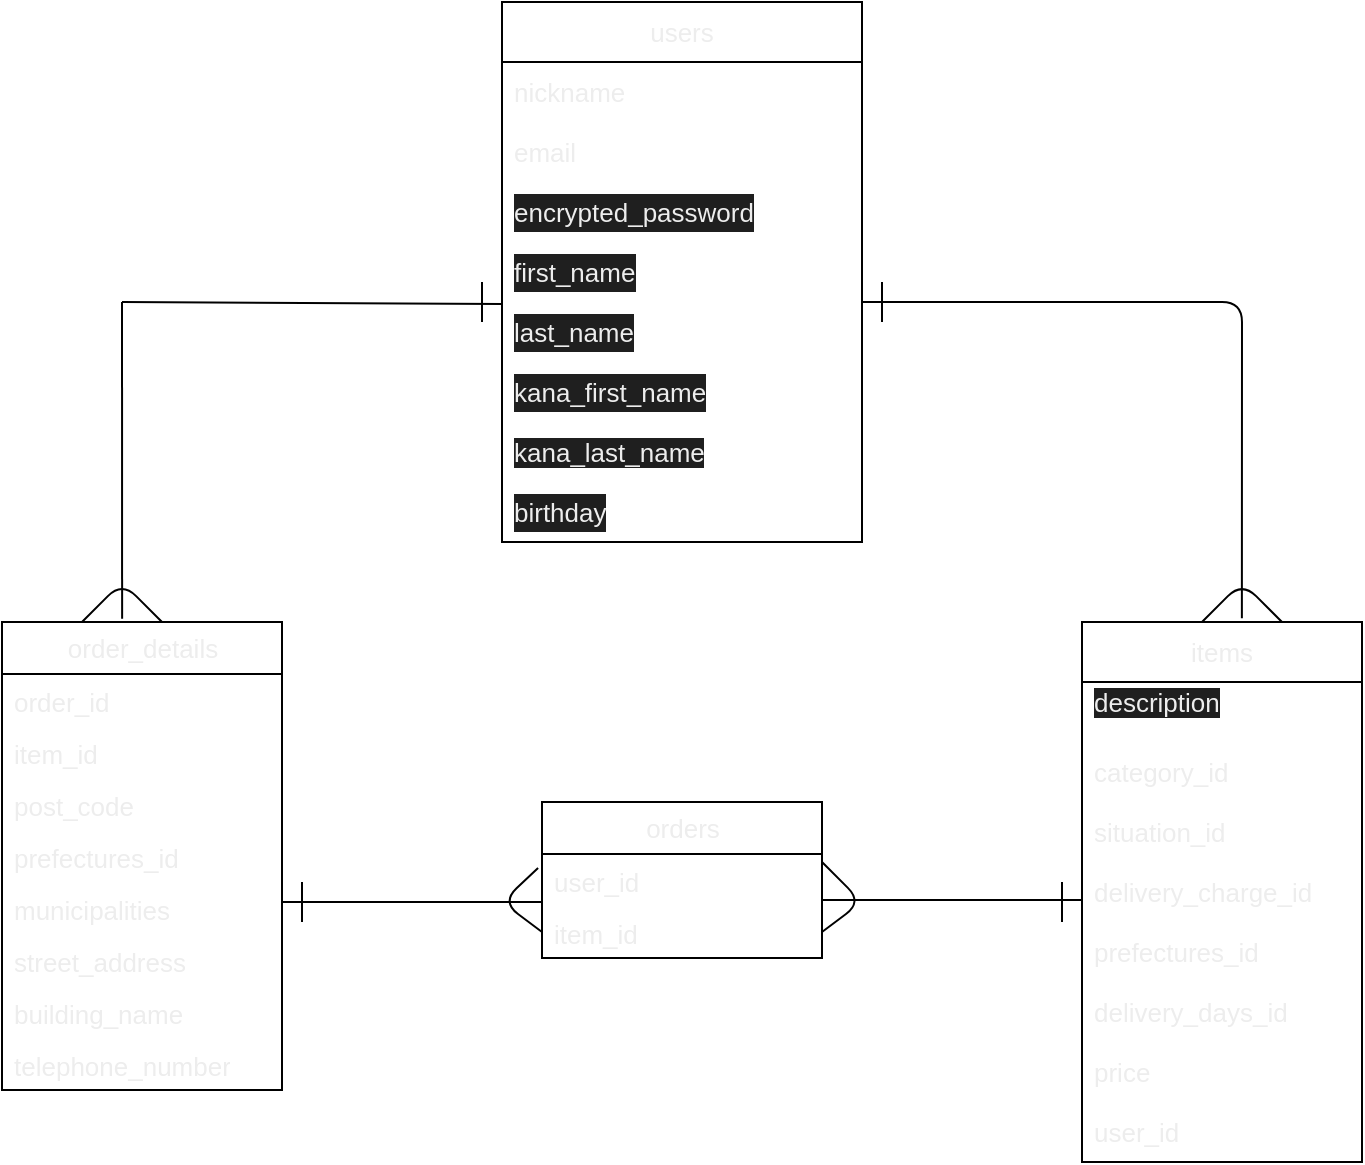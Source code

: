<mxfile>
    <diagram id="LlOyeznCLNi_PlWkwtLr" name="ページ1">
        <mxGraphModel dx="752" dy="787" grid="1" gridSize="10" guides="1" tooltips="1" connect="1" arrows="1" fold="1" page="1" pageScale="1" pageWidth="827" pageHeight="1169" math="0" shadow="0">
            <root>
                <mxCell id="0"/>
                <mxCell id="1" parent="0"/>
                <mxCell id="2" value="items" style="swimlane;fontStyle=0;childLayout=stackLayout;horizontal=1;startSize=30;horizontalStack=0;resizeParent=1;resizeParentMax=0;resizeLast=0;collapsible=1;marginBottom=0;whiteSpace=wrap;html=1;fontFamily=Helvetica;fontColor=#ededed;fontSize=13;" parent="1" vertex="1">
                    <mxGeometry x="600" y="320" width="140" height="270" as="geometry"/>
                </mxCell>
                <mxCell id="5" value="&lt;span style=&quot;background-color: rgb(31, 31, 31); font-size: 13px;&quot;&gt;description&lt;/span&gt;&lt;br style=&quot;font-size: 13px;&quot;&gt;&lt;br style=&quot;font-size: 13px;&quot;&gt;" style="text;strokeColor=none;fillColor=none;align=left;verticalAlign=middle;spacingLeft=4;spacingRight=4;overflow=hidden;points=[[0,0.5],[1,0.5]];portConstraint=eastwest;rotatable=0;whiteSpace=wrap;html=1;fontFamily=Helvetica;fontColor=#ededed;fontSize=13;" parent="2" vertex="1">
                    <mxGeometry y="30" width="140" height="30" as="geometry"/>
                </mxCell>
                <mxCell id="37" value="category_id" style="text;strokeColor=none;fillColor=none;align=left;verticalAlign=middle;spacingLeft=4;spacingRight=4;overflow=hidden;points=[[0,0.5],[1,0.5]];portConstraint=eastwest;rotatable=0;whiteSpace=wrap;html=1;fontFamily=Helvetica;fontColor=#ededed;fontSize=13;" parent="2" vertex="1">
                    <mxGeometry y="60" width="140" height="30" as="geometry"/>
                </mxCell>
                <mxCell id="36" value="situation_id" style="text;strokeColor=none;fillColor=none;align=left;verticalAlign=middle;spacingLeft=4;spacingRight=4;overflow=hidden;points=[[0,0.5],[1,0.5]];portConstraint=eastwest;rotatable=0;whiteSpace=wrap;html=1;fontFamily=Helvetica;fontColor=#ededed;fontSize=13;" parent="2" vertex="1">
                    <mxGeometry y="90" width="140" height="30" as="geometry"/>
                </mxCell>
                <mxCell id="35" value="delivery_charge_id" style="text;strokeColor=none;fillColor=none;align=left;verticalAlign=middle;spacingLeft=4;spacingRight=4;overflow=hidden;points=[[0,0.5],[1,0.5]];portConstraint=eastwest;rotatable=0;whiteSpace=wrap;html=1;fontFamily=Helvetica;fontColor=#ededed;fontSize=13;" parent="2" vertex="1">
                    <mxGeometry y="120" width="140" height="30" as="geometry"/>
                </mxCell>
                <mxCell id="34" value="prefectures_id" style="text;strokeColor=none;fillColor=none;align=left;verticalAlign=middle;spacingLeft=4;spacingRight=4;overflow=hidden;points=[[0,0.5],[1,0.5]];portConstraint=eastwest;rotatable=0;whiteSpace=wrap;html=1;fontFamily=Helvetica;fontColor=#ededed;fontSize=13;" parent="2" vertex="1">
                    <mxGeometry y="150" width="140" height="30" as="geometry"/>
                </mxCell>
                <mxCell id="43" value="delivery_days_id" style="text;strokeColor=none;fillColor=none;align=left;verticalAlign=middle;spacingLeft=4;spacingRight=4;overflow=hidden;points=[[0,0.5],[1,0.5]];portConstraint=eastwest;rotatable=0;whiteSpace=wrap;html=1;fontFamily=Helvetica;fontColor=#ededed;fontSize=13;" parent="2" vertex="1">
                    <mxGeometry y="180" width="140" height="30" as="geometry"/>
                </mxCell>
                <mxCell id="42" value="price" style="text;strokeColor=none;fillColor=none;align=left;verticalAlign=middle;spacingLeft=4;spacingRight=4;overflow=hidden;points=[[0,0.5],[1,0.5]];portConstraint=eastwest;rotatable=0;whiteSpace=wrap;html=1;fontFamily=Helvetica;fontColor=#ededed;fontSize=13;" parent="2" vertex="1">
                    <mxGeometry y="210" width="140" height="30" as="geometry"/>
                </mxCell>
                <mxCell id="41" value="user_id" style="text;strokeColor=none;fillColor=none;align=left;verticalAlign=middle;spacingLeft=4;spacingRight=4;overflow=hidden;points=[[0,0.5],[1,0.5]];portConstraint=eastwest;rotatable=0;whiteSpace=wrap;html=1;fontFamily=Helvetica;fontColor=#ededed;fontSize=13;" parent="2" vertex="1">
                    <mxGeometry y="240" width="140" height="30" as="geometry"/>
                </mxCell>
                <mxCell id="10" value="users" style="swimlane;fontStyle=0;childLayout=stackLayout;horizontal=1;startSize=30;horizontalStack=0;resizeParent=1;resizeParentMax=0;resizeLast=0;collapsible=1;marginBottom=0;whiteSpace=wrap;html=1;fontFamily=Helvetica;fontColor=#ededed;fontSize=13;" parent="1" vertex="1">
                    <mxGeometry x="310" y="10" width="180" height="270" as="geometry"/>
                </mxCell>
                <mxCell id="11" value="nickname" style="text;strokeColor=none;fillColor=none;align=left;verticalAlign=middle;spacingLeft=4;spacingRight=4;overflow=hidden;points=[[0,0.5],[1,0.5]];portConstraint=eastwest;rotatable=0;whiteSpace=wrap;html=1;fontFamily=Helvetica;fontColor=#ededed;fontSize=13;" parent="10" vertex="1">
                    <mxGeometry y="30" width="180" height="30" as="geometry"/>
                </mxCell>
                <mxCell id="12" value="&lt;span style=&quot;background-color: initial; font-size: 13px;&quot;&gt;email&lt;/span&gt;" style="text;strokeColor=none;fillColor=none;align=left;verticalAlign=middle;spacingLeft=4;spacingRight=4;overflow=hidden;points=[[0,0.5],[1,0.5]];portConstraint=eastwest;rotatable=0;whiteSpace=wrap;html=1;fontFamily=Helvetica;fontColor=#ededed;fontSize=13;" parent="10" vertex="1">
                    <mxGeometry y="60" width="180" height="30" as="geometry"/>
                </mxCell>
                <mxCell id="13" value="&lt;div style=&quot;background-color: rgb(31, 31, 31); font-size: 13px; line-height: 19px;&quot;&gt;encrypted_password&lt;/div&gt;" style="text;strokeColor=none;fillColor=none;align=left;verticalAlign=middle;spacingLeft=4;spacingRight=4;overflow=hidden;points=[[0,0.5],[1,0.5]];portConstraint=eastwest;rotatable=0;whiteSpace=wrap;html=1;fontFamily=Helvetica;fontColor=#ededed;fontSize=13;" parent="10" vertex="1">
                    <mxGeometry y="90" width="180" height="30" as="geometry"/>
                </mxCell>
                <mxCell id="22" value="&lt;div style=&quot;background-color: rgb(31, 31, 31); font-size: 13px; line-height: 19px;&quot;&gt;first_name&lt;/div&gt;" style="text;strokeColor=none;fillColor=none;align=left;verticalAlign=middle;spacingLeft=4;spacingRight=4;overflow=hidden;points=[[0,0.5],[1,0.5]];portConstraint=eastwest;rotatable=0;whiteSpace=wrap;html=1;fontFamily=Helvetica;fontColor=#ededed;fontSize=13;" parent="10" vertex="1">
                    <mxGeometry y="120" width="180" height="30" as="geometry"/>
                </mxCell>
                <mxCell id="23" value="&lt;div style=&quot;background-color: rgb(31, 31, 31); font-size: 13px; line-height: 19px;&quot;&gt;last_name&lt;/div&gt;" style="text;strokeColor=none;fillColor=none;align=left;verticalAlign=middle;spacingLeft=4;spacingRight=4;overflow=hidden;points=[[0,0.5],[1,0.5]];portConstraint=eastwest;rotatable=0;whiteSpace=wrap;html=1;fontFamily=Helvetica;fontColor=#ededed;fontSize=13;" parent="10" vertex="1">
                    <mxGeometry y="150" width="180" height="30" as="geometry"/>
                </mxCell>
                <mxCell id="24" value="&lt;div style=&quot;background-color: rgb(31, 31, 31); font-size: 13px; line-height: 19px;&quot;&gt;kana_first_name&lt;/div&gt;" style="text;strokeColor=none;fillColor=none;align=left;verticalAlign=middle;spacingLeft=4;spacingRight=4;overflow=hidden;points=[[0,0.5],[1,0.5]];portConstraint=eastwest;rotatable=0;whiteSpace=wrap;html=1;fontFamily=Helvetica;fontColor=#ededed;fontSize=13;" parent="10" vertex="1">
                    <mxGeometry y="180" width="180" height="30" as="geometry"/>
                </mxCell>
                <mxCell id="25" value="&lt;span style=&quot;background-color: rgb(31, 31, 31); font-size: 13px;&quot;&gt;kana_last_name&lt;/span&gt;&lt;br style=&quot;font-size: 13px;&quot;&gt;" style="text;strokeColor=none;fillColor=none;align=left;verticalAlign=middle;spacingLeft=4;spacingRight=4;overflow=hidden;points=[[0,0.5],[1,0.5]];portConstraint=eastwest;rotatable=0;whiteSpace=wrap;html=1;fontFamily=Helvetica;fontColor=#ededed;fontSize=13;" parent="10" vertex="1">
                    <mxGeometry y="210" width="180" height="30" as="geometry"/>
                </mxCell>
                <mxCell id="26" value="&lt;div style=&quot;background-color: rgb(31, 31, 31); font-size: 13px; line-height: 19px;&quot;&gt;birthday&lt;/div&gt;" style="text;strokeColor=none;fillColor=none;align=left;verticalAlign=middle;spacingLeft=4;spacingRight=4;overflow=hidden;points=[[0,0.5],[1,0.5]];portConstraint=eastwest;rotatable=0;whiteSpace=wrap;html=1;fontFamily=Helvetica;fontColor=#ededed;fontSize=13;" parent="10" vertex="1">
                    <mxGeometry y="240" width="180" height="30" as="geometry"/>
                </mxCell>
                <mxCell id="14" value="order_details" style="swimlane;fontStyle=0;childLayout=stackLayout;horizontal=1;startSize=26;fillColor=none;horizontalStack=0;resizeParent=1;resizeParentMax=0;resizeLast=0;collapsible=1;marginBottom=0;html=1;fontFamily=Helvetica;fontColor=#ededed;fontSize=13;" parent="1" vertex="1">
                    <mxGeometry x="60" y="320" width="140" height="234" as="geometry"/>
                </mxCell>
                <mxCell id="15" value="order_id" style="text;strokeColor=none;fillColor=none;align=left;verticalAlign=top;spacingLeft=4;spacingRight=4;overflow=hidden;rotatable=0;points=[[0,0.5],[1,0.5]];portConstraint=eastwest;whiteSpace=wrap;html=1;fontFamily=Helvetica;fontColor=#ededed;fontSize=13;" parent="14" vertex="1">
                    <mxGeometry y="26" width="140" height="26" as="geometry"/>
                </mxCell>
                <mxCell id="16" value="item_id" style="text;strokeColor=none;fillColor=none;align=left;verticalAlign=top;spacingLeft=4;spacingRight=4;overflow=hidden;rotatable=0;points=[[0,0.5],[1,0.5]];portConstraint=eastwest;whiteSpace=wrap;html=1;fontFamily=Helvetica;fontColor=#ededed;fontSize=13;" parent="14" vertex="1">
                    <mxGeometry y="52" width="140" height="26" as="geometry"/>
                </mxCell>
                <mxCell id="49" value="post_code" style="text;strokeColor=none;fillColor=none;align=left;verticalAlign=top;spacingLeft=4;spacingRight=4;overflow=hidden;rotatable=0;points=[[0,0.5],[1,0.5]];portConstraint=eastwest;whiteSpace=wrap;html=1;fontFamily=Helvetica;fontColor=#ededed;fontSize=13;" parent="14" vertex="1">
                    <mxGeometry y="78" width="140" height="26" as="geometry"/>
                </mxCell>
                <mxCell id="48" value="prefectures_id" style="text;strokeColor=none;fillColor=none;align=left;verticalAlign=top;spacingLeft=4;spacingRight=4;overflow=hidden;rotatable=0;points=[[0,0.5],[1,0.5]];portConstraint=eastwest;whiteSpace=wrap;html=1;fontFamily=Helvetica;fontColor=#ededed;fontSize=13;" parent="14" vertex="1">
                    <mxGeometry y="104" width="140" height="26" as="geometry"/>
                </mxCell>
                <mxCell id="47" value="municipalities" style="text;strokeColor=none;fillColor=none;align=left;verticalAlign=top;spacingLeft=4;spacingRight=4;overflow=hidden;rotatable=0;points=[[0,0.5],[1,0.5]];portConstraint=eastwest;whiteSpace=wrap;html=1;fontFamily=Helvetica;fontColor=#ededed;fontSize=13;" parent="14" vertex="1">
                    <mxGeometry y="130" width="140" height="26" as="geometry"/>
                </mxCell>
                <mxCell id="46" value="street_address" style="text;strokeColor=none;fillColor=none;align=left;verticalAlign=top;spacingLeft=4;spacingRight=4;overflow=hidden;rotatable=0;points=[[0,0.5],[1,0.5]];portConstraint=eastwest;whiteSpace=wrap;html=1;fontFamily=Helvetica;fontColor=#ededed;fontSize=13;" parent="14" vertex="1">
                    <mxGeometry y="156" width="140" height="26" as="geometry"/>
                </mxCell>
                <mxCell id="45" value="building_name" style="text;strokeColor=none;fillColor=none;align=left;verticalAlign=top;spacingLeft=4;spacingRight=4;overflow=hidden;rotatable=0;points=[[0,0.5],[1,0.5]];portConstraint=eastwest;whiteSpace=wrap;html=1;fontFamily=Helvetica;fontColor=#ededed;fontSize=13;" parent="14" vertex="1">
                    <mxGeometry y="182" width="140" height="26" as="geometry"/>
                </mxCell>
                <mxCell id="44" value="telephone_number" style="text;strokeColor=none;fillColor=none;align=left;verticalAlign=top;spacingLeft=4;spacingRight=4;overflow=hidden;rotatable=0;points=[[0,0.5],[1,0.5]];portConstraint=eastwest;whiteSpace=wrap;html=1;fontFamily=Helvetica;fontColor=#ededed;fontSize=13;" parent="14" vertex="1">
                    <mxGeometry y="208" width="140" height="26" as="geometry"/>
                </mxCell>
                <mxCell id="18" value="orders" style="swimlane;fontStyle=0;childLayout=stackLayout;horizontal=1;startSize=26;fillColor=none;horizontalStack=0;resizeParent=1;resizeParentMax=0;resizeLast=0;collapsible=1;marginBottom=0;html=1;fontFamily=Helvetica;fontColor=#ededed;fontSize=13;" parent="1" vertex="1">
                    <mxGeometry x="330" y="410" width="140" height="78" as="geometry"/>
                </mxCell>
                <mxCell id="19" value="user_id" style="text;strokeColor=none;fillColor=none;align=left;verticalAlign=top;spacingLeft=4;spacingRight=4;overflow=hidden;rotatable=0;points=[[0,0.5],[1,0.5]];portConstraint=eastwest;whiteSpace=wrap;html=1;fontFamily=Helvetica;fontColor=#ededed;fontSize=13;" parent="18" vertex="1">
                    <mxGeometry y="26" width="140" height="26" as="geometry"/>
                </mxCell>
                <mxCell id="20" value="item_id" style="text;strokeColor=none;fillColor=none;align=left;verticalAlign=top;spacingLeft=4;spacingRight=4;overflow=hidden;rotatable=0;points=[[0,0.5],[1,0.5]];portConstraint=eastwest;whiteSpace=wrap;html=1;fontFamily=Helvetica;fontColor=#ededed;fontSize=13;" parent="18" vertex="1">
                    <mxGeometry y="52" width="140" height="26" as="geometry"/>
                </mxCell>
                <mxCell id="66" value="" style="endArrow=none;html=1;fontFamily=Helvetica;fontSize=13;fontColor=#ededed;entryX=-0.014;entryY=0.269;entryDx=0;entryDy=0;entryPerimeter=0;exitX=0;exitY=0.5;exitDx=0;exitDy=0;" parent="18" source="20" target="19" edge="1">
                    <mxGeometry width="50" height="50" relative="1" as="geometry">
                        <mxPoint x="-2" y="65" as="sourcePoint"/>
                        <mxPoint x="110" y="-60" as="targetPoint"/>
                        <Array as="points">
                            <mxPoint x="-20" y="50"/>
                        </Array>
                    </mxGeometry>
                </mxCell>
                <mxCell id="53" value="" style="endArrow=none;html=1;entryX=0;entryY=0.033;entryDx=0;entryDy=0;entryPerimeter=0;fontFamily=Helvetica;fontColor=#ededed;fontSize=13;" parent="1" target="23" edge="1">
                    <mxGeometry width="50" height="50" relative="1" as="geometry">
                        <mxPoint x="120" y="160" as="sourcePoint"/>
                        <mxPoint x="300" y="160" as="targetPoint"/>
                    </mxGeometry>
                </mxCell>
                <mxCell id="54" value="" style="endArrow=none;html=1;entryX=0.429;entryY=-0.007;entryDx=0;entryDy=0;entryPerimeter=0;fontFamily=Helvetica;fontColor=#ededed;fontSize=13;" parent="1" target="14" edge="1">
                    <mxGeometry width="50" height="50" relative="1" as="geometry">
                        <mxPoint x="120" y="160" as="sourcePoint"/>
                        <mxPoint x="120" y="280" as="targetPoint"/>
                    </mxGeometry>
                </mxCell>
                <mxCell id="56" value="" style="endArrow=none;html=1;exitX=0.571;exitY=-0.007;exitDx=0;exitDy=0;exitPerimeter=0;fontFamily=Helvetica;fontColor=#ededed;fontSize=13;" parent="1" source="2" edge="1">
                    <mxGeometry width="50" height="50" relative="1" as="geometry">
                        <mxPoint x="680" y="280" as="sourcePoint"/>
                        <mxPoint x="490" y="160" as="targetPoint"/>
                        <Array as="points">
                            <mxPoint x="680" y="160"/>
                        </Array>
                    </mxGeometry>
                </mxCell>
                <mxCell id="57" value="" style="endArrow=none;html=1;fontFamily=Helvetica;fontColor=#ededed;fontSize=13;" parent="1" edge="1">
                    <mxGeometry width="50" height="50" relative="1" as="geometry">
                        <mxPoint x="200" y="460" as="sourcePoint"/>
                        <mxPoint x="330" y="460" as="targetPoint"/>
                    </mxGeometry>
                </mxCell>
                <mxCell id="58" value="" style="endArrow=none;html=1;fontFamily=Helvetica;fontColor=#ededed;fontSize=13;" parent="1" edge="1">
                    <mxGeometry width="50" height="50" relative="1" as="geometry">
                        <mxPoint x="470" y="459" as="sourcePoint"/>
                        <mxPoint x="600" y="459" as="targetPoint"/>
                    </mxGeometry>
                </mxCell>
                <mxCell id="59" value="" style="endArrow=none;html=1;fontFamily=Helvetica;fontColor=#ededed;fontSize=13;" parent="1" edge="1">
                    <mxGeometry width="50" height="50" relative="1" as="geometry">
                        <mxPoint x="100" y="320" as="sourcePoint"/>
                        <mxPoint x="140" y="320" as="targetPoint"/>
                        <Array as="points">
                            <mxPoint x="120" y="300"/>
                        </Array>
                    </mxGeometry>
                </mxCell>
                <mxCell id="61" value="" style="endArrow=none;html=1;fontFamily=Helvetica;fontColor=#ededed;fontSize=13;" parent="1" edge="1">
                    <mxGeometry width="50" height="50" relative="1" as="geometry">
                        <mxPoint x="660" y="320" as="sourcePoint"/>
                        <mxPoint x="700" y="320" as="targetPoint"/>
                        <Array as="points">
                            <mxPoint x="680" y="300"/>
                        </Array>
                    </mxGeometry>
                </mxCell>
                <mxCell id="62" value="" style="endArrow=none;html=1;fontFamily=Helvetica;fontColor=#ededed;fontSize=13;" parent="1" edge="1">
                    <mxGeometry width="50" height="50" relative="1" as="geometry">
                        <mxPoint x="300" y="170" as="sourcePoint"/>
                        <mxPoint x="300" y="150" as="targetPoint"/>
                    </mxGeometry>
                </mxCell>
                <mxCell id="63" value="" style="endArrow=none;html=1;fontFamily=Helvetica;fontColor=#ededed;fontSize=13;" parent="1" edge="1">
                    <mxGeometry width="50" height="50" relative="1" as="geometry">
                        <mxPoint x="500" y="150" as="sourcePoint"/>
                        <mxPoint x="500" y="170" as="targetPoint"/>
                    </mxGeometry>
                </mxCell>
                <mxCell id="67" value="" style="endArrow=none;html=1;fontFamily=Helvetica;fontSize=13;fontColor=#ededed;entryX=1;entryY=0.5;entryDx=0;entryDy=0;" parent="1" target="20" edge="1">
                    <mxGeometry width="50" height="50" relative="1" as="geometry">
                        <mxPoint x="470" y="440" as="sourcePoint"/>
                        <mxPoint x="520" y="390" as="targetPoint"/>
                        <Array as="points">
                            <mxPoint x="490" y="460"/>
                        </Array>
                    </mxGeometry>
                </mxCell>
                <mxCell id="68" value="" style="endArrow=none;html=1;fontFamily=Helvetica;fontSize=13;fontColor=#ededed;" parent="1" edge="1">
                    <mxGeometry width="50" height="50" relative="1" as="geometry">
                        <mxPoint x="210" y="470" as="sourcePoint"/>
                        <mxPoint x="210" y="450" as="targetPoint"/>
                        <Array as="points">
                            <mxPoint x="210" y="460"/>
                        </Array>
                    </mxGeometry>
                </mxCell>
                <mxCell id="69" value="" style="endArrow=none;html=1;fontFamily=Helvetica;fontSize=13;fontColor=#ededed;" parent="1" edge="1">
                    <mxGeometry width="50" height="50" relative="1" as="geometry">
                        <mxPoint x="590" y="470" as="sourcePoint"/>
                        <mxPoint x="590" y="450" as="targetPoint"/>
                    </mxGeometry>
                </mxCell>
            </root>
        </mxGraphModel>
    </diagram>
</mxfile>